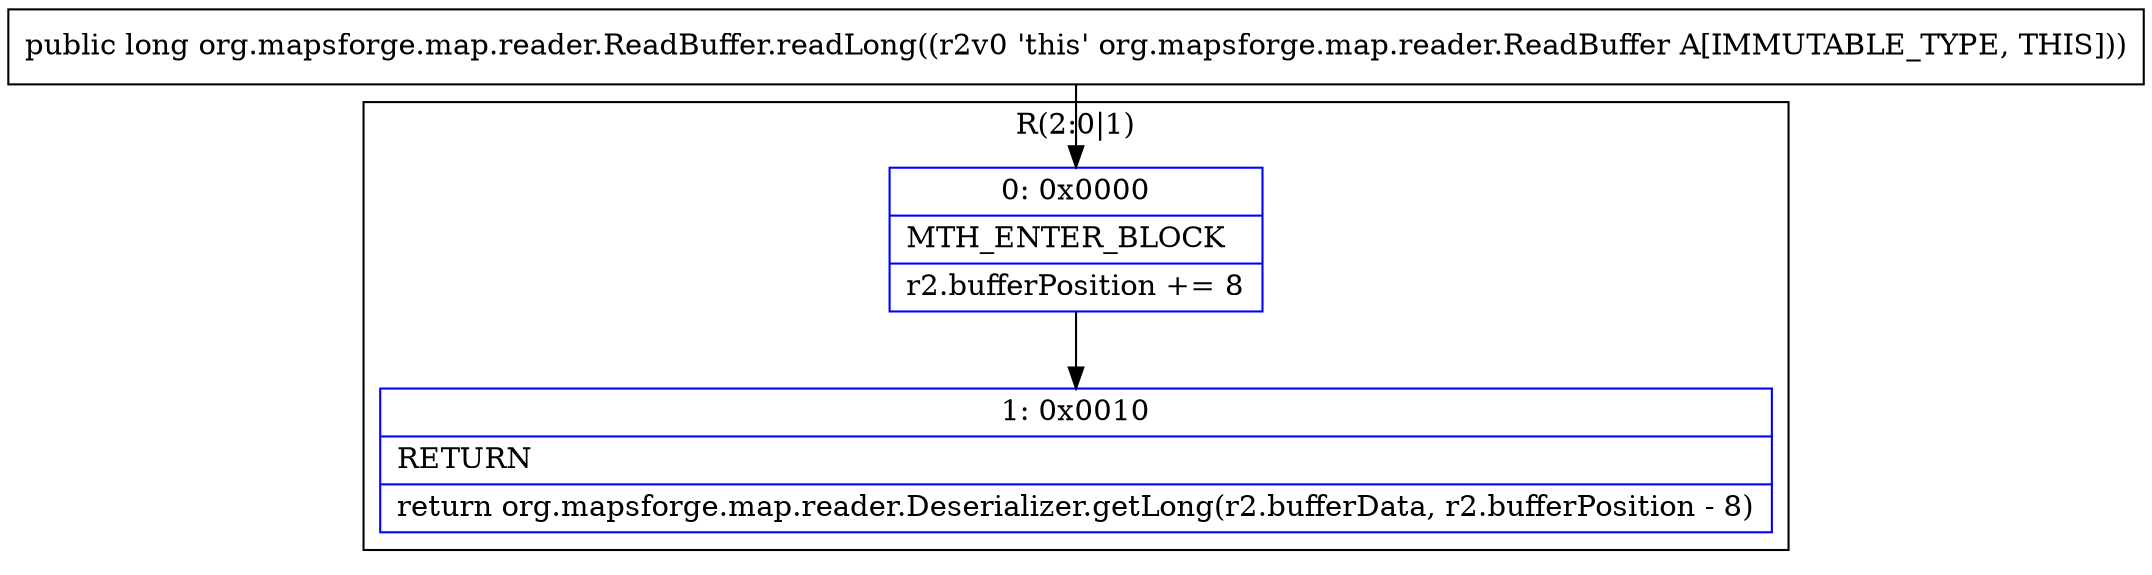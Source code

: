 digraph "CFG fororg.mapsforge.map.reader.ReadBuffer.readLong()J" {
subgraph cluster_Region_154818839 {
label = "R(2:0|1)";
node [shape=record,color=blue];
Node_0 [shape=record,label="{0\:\ 0x0000|MTH_ENTER_BLOCK\l|r2.bufferPosition += 8\l}"];
Node_1 [shape=record,label="{1\:\ 0x0010|RETURN\l|return org.mapsforge.map.reader.Deserializer.getLong(r2.bufferData, r2.bufferPosition \- 8)\l}"];
}
MethodNode[shape=record,label="{public long org.mapsforge.map.reader.ReadBuffer.readLong((r2v0 'this' org.mapsforge.map.reader.ReadBuffer A[IMMUTABLE_TYPE, THIS])) }"];
MethodNode -> Node_0;
Node_0 -> Node_1;
}

